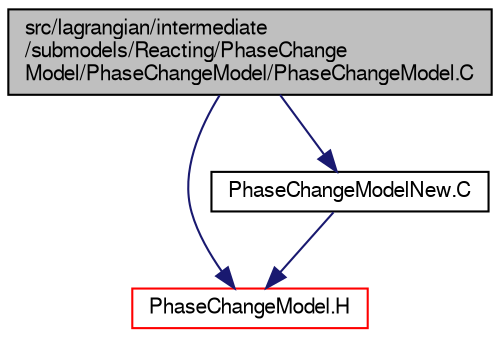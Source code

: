 digraph "src/lagrangian/intermediate/submodels/Reacting/PhaseChangeModel/PhaseChangeModel/PhaseChangeModel.C"
{
  bgcolor="transparent";
  edge [fontname="FreeSans",fontsize="10",labelfontname="FreeSans",labelfontsize="10"];
  node [fontname="FreeSans",fontsize="10",shape=record];
  Node0 [label="src/lagrangian/intermediate\l/submodels/Reacting/PhaseChange\lModel/PhaseChangeModel/PhaseChangeModel.C",height=0.2,width=0.4,color="black", fillcolor="grey75", style="filled", fontcolor="black"];
  Node0 -> Node1 [color="midnightblue",fontsize="10",style="solid",fontname="FreeSans"];
  Node1 [label="PhaseChangeModel.H",height=0.2,width=0.4,color="red",URL="$a06236.html"];
  Node0 -> Node88 [color="midnightblue",fontsize="10",style="solid",fontname="FreeSans"];
  Node88 [label="PhaseChangeModelNew.C",height=0.2,width=0.4,color="black",URL="$a06239.html"];
  Node88 -> Node1 [color="midnightblue",fontsize="10",style="solid",fontname="FreeSans"];
}

